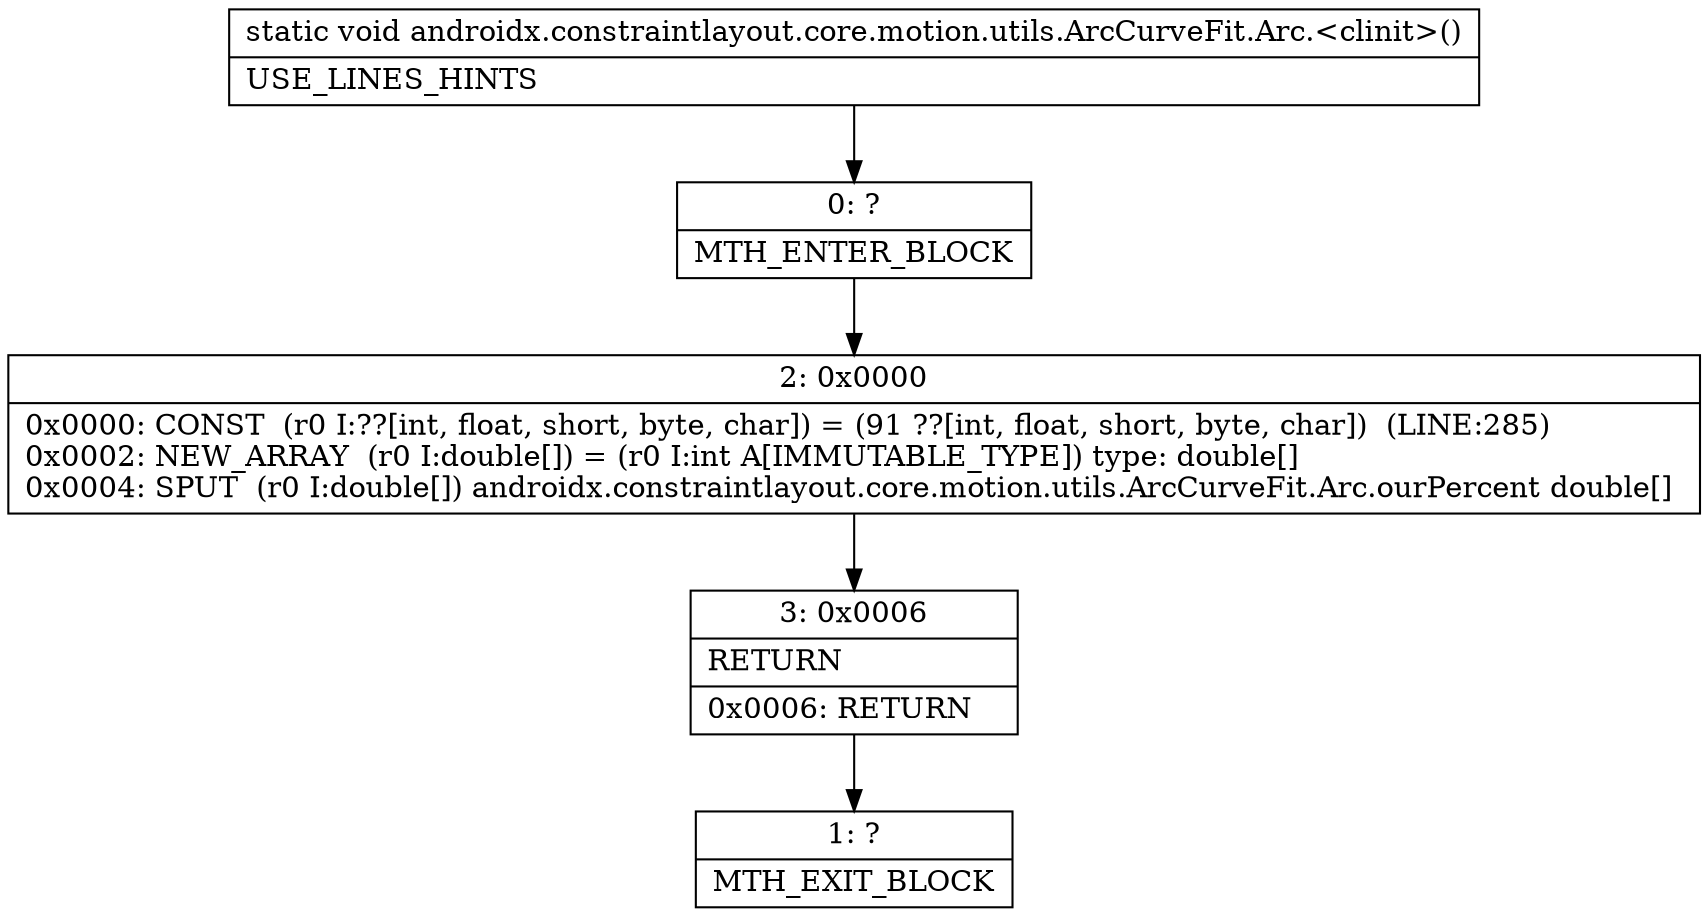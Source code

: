 digraph "CFG forandroidx.constraintlayout.core.motion.utils.ArcCurveFit.Arc.\<clinit\>()V" {
Node_0 [shape=record,label="{0\:\ ?|MTH_ENTER_BLOCK\l}"];
Node_2 [shape=record,label="{2\:\ 0x0000|0x0000: CONST  (r0 I:??[int, float, short, byte, char]) = (91 ??[int, float, short, byte, char])  (LINE:285)\l0x0002: NEW_ARRAY  (r0 I:double[]) = (r0 I:int A[IMMUTABLE_TYPE]) type: double[] \l0x0004: SPUT  (r0 I:double[]) androidx.constraintlayout.core.motion.utils.ArcCurveFit.Arc.ourPercent double[] \l}"];
Node_3 [shape=record,label="{3\:\ 0x0006|RETURN\l|0x0006: RETURN   \l}"];
Node_1 [shape=record,label="{1\:\ ?|MTH_EXIT_BLOCK\l}"];
MethodNode[shape=record,label="{static void androidx.constraintlayout.core.motion.utils.ArcCurveFit.Arc.\<clinit\>()  | USE_LINES_HINTS\l}"];
MethodNode -> Node_0;Node_0 -> Node_2;
Node_2 -> Node_3;
Node_3 -> Node_1;
}

